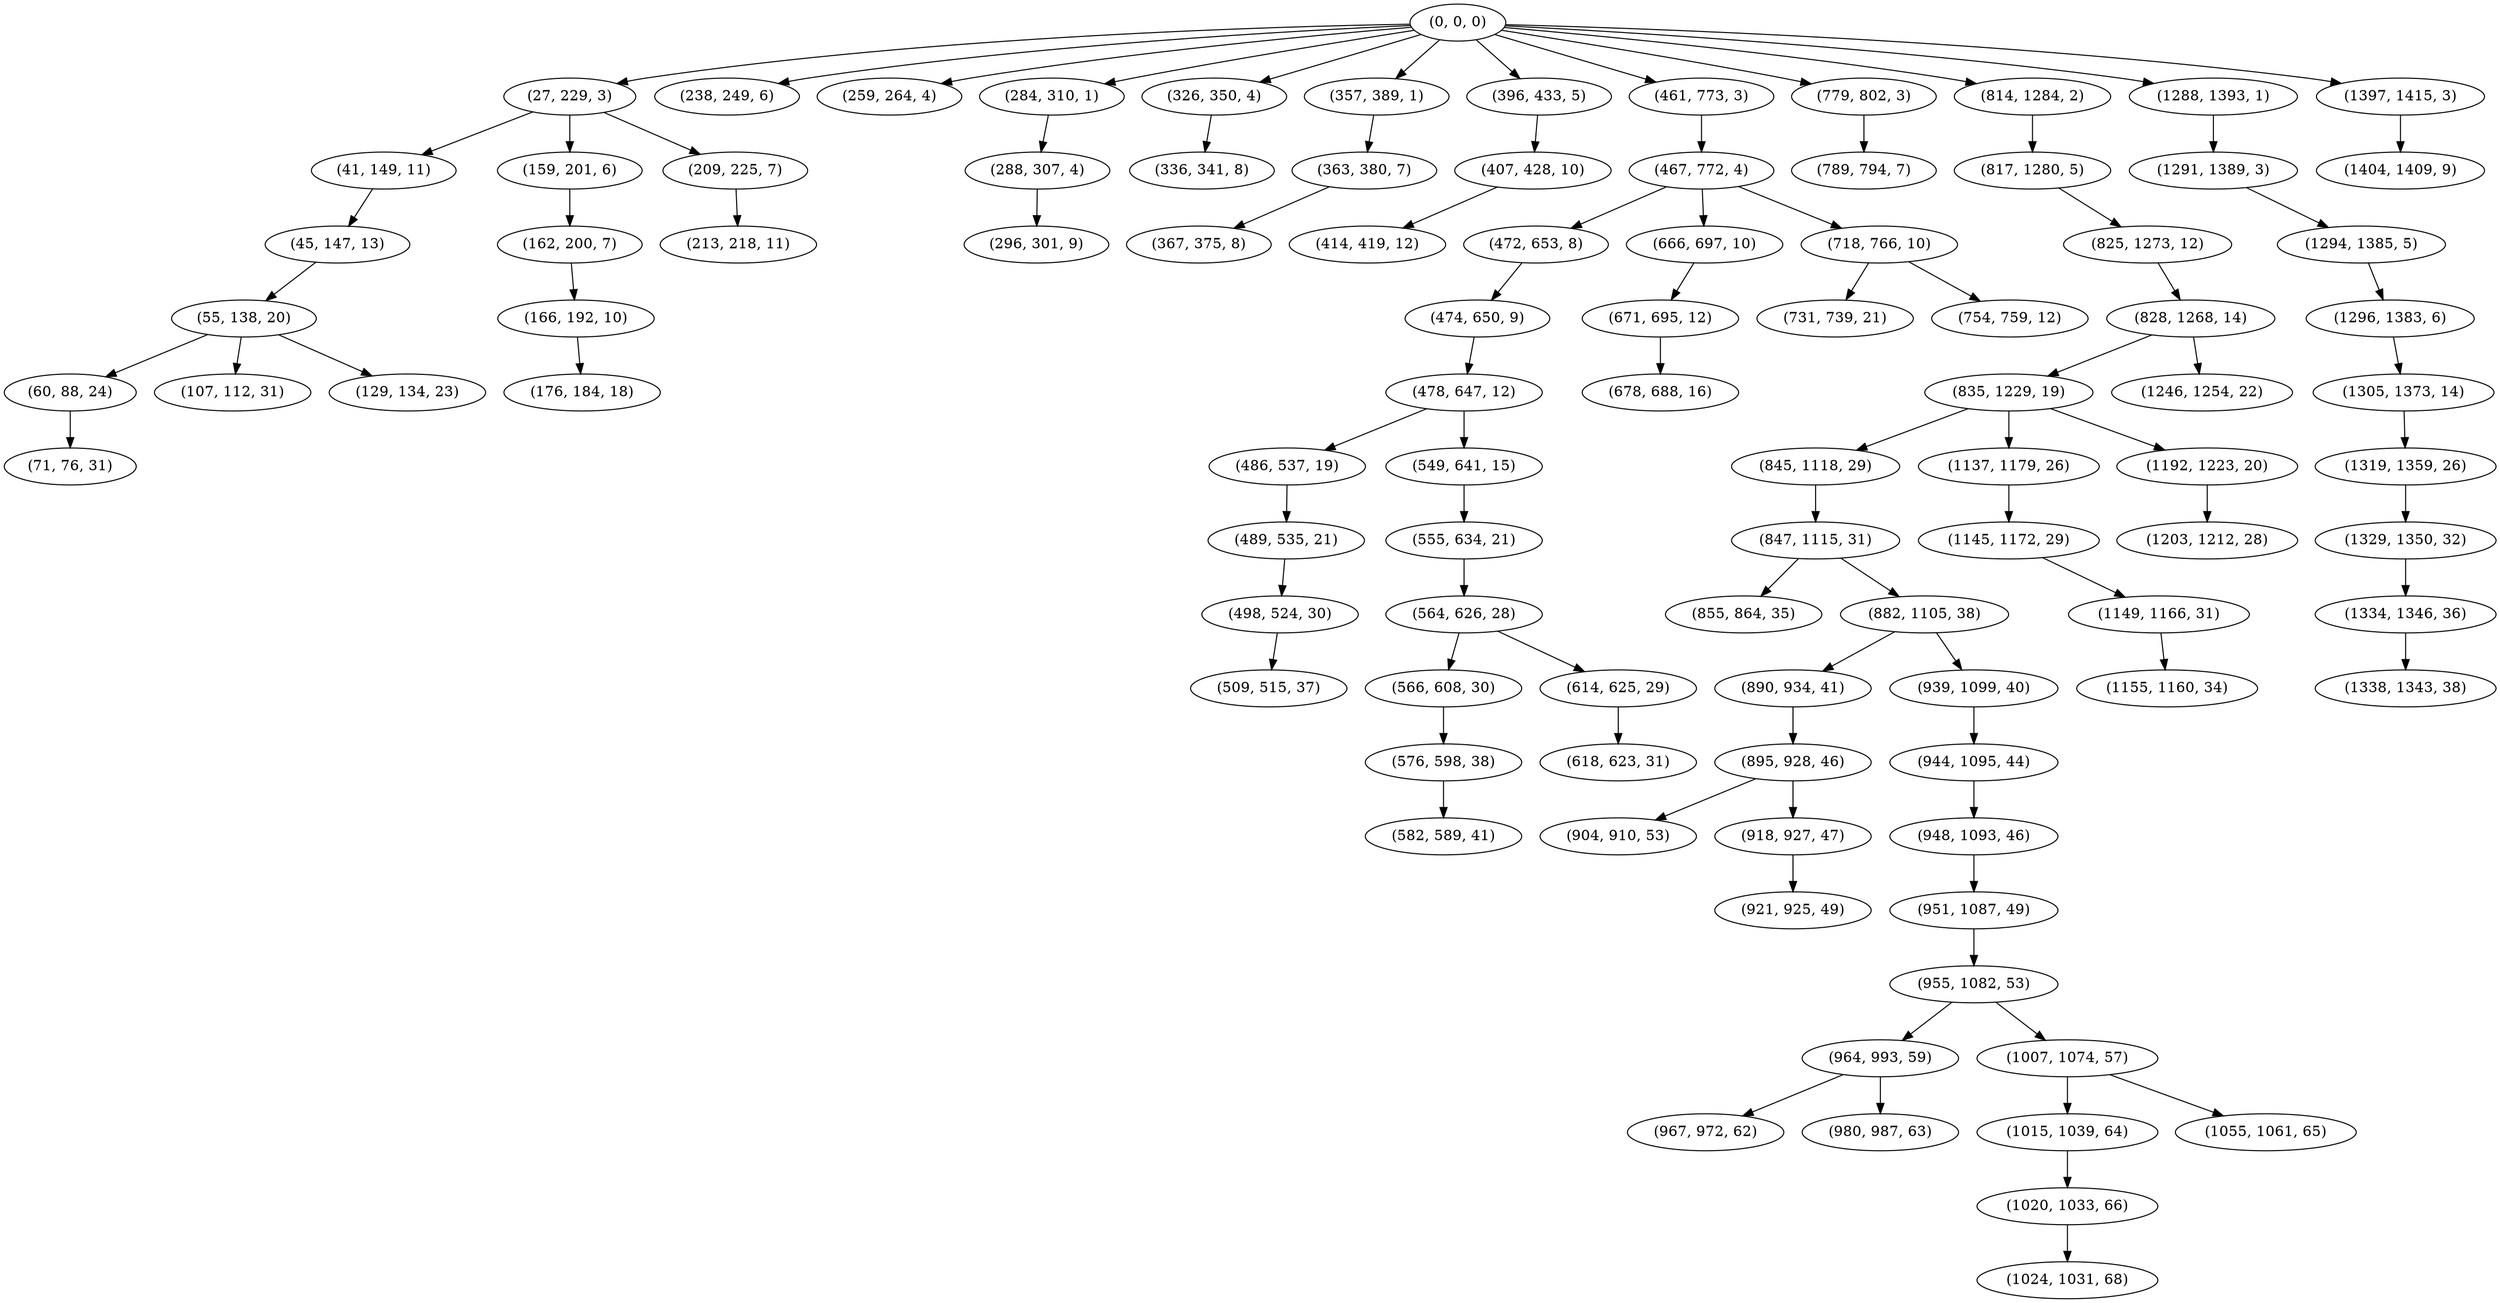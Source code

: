 digraph tree {
    "(0, 0, 0)";
    "(27, 229, 3)";
    "(41, 149, 11)";
    "(45, 147, 13)";
    "(55, 138, 20)";
    "(60, 88, 24)";
    "(71, 76, 31)";
    "(107, 112, 31)";
    "(129, 134, 23)";
    "(159, 201, 6)";
    "(162, 200, 7)";
    "(166, 192, 10)";
    "(176, 184, 18)";
    "(209, 225, 7)";
    "(213, 218, 11)";
    "(238, 249, 6)";
    "(259, 264, 4)";
    "(284, 310, 1)";
    "(288, 307, 4)";
    "(296, 301, 9)";
    "(326, 350, 4)";
    "(336, 341, 8)";
    "(357, 389, 1)";
    "(363, 380, 7)";
    "(367, 375, 8)";
    "(396, 433, 5)";
    "(407, 428, 10)";
    "(414, 419, 12)";
    "(461, 773, 3)";
    "(467, 772, 4)";
    "(472, 653, 8)";
    "(474, 650, 9)";
    "(478, 647, 12)";
    "(486, 537, 19)";
    "(489, 535, 21)";
    "(498, 524, 30)";
    "(509, 515, 37)";
    "(549, 641, 15)";
    "(555, 634, 21)";
    "(564, 626, 28)";
    "(566, 608, 30)";
    "(576, 598, 38)";
    "(582, 589, 41)";
    "(614, 625, 29)";
    "(618, 623, 31)";
    "(666, 697, 10)";
    "(671, 695, 12)";
    "(678, 688, 16)";
    "(718, 766, 10)";
    "(731, 739, 21)";
    "(754, 759, 12)";
    "(779, 802, 3)";
    "(789, 794, 7)";
    "(814, 1284, 2)";
    "(817, 1280, 5)";
    "(825, 1273, 12)";
    "(828, 1268, 14)";
    "(835, 1229, 19)";
    "(845, 1118, 29)";
    "(847, 1115, 31)";
    "(855, 864, 35)";
    "(882, 1105, 38)";
    "(890, 934, 41)";
    "(895, 928, 46)";
    "(904, 910, 53)";
    "(918, 927, 47)";
    "(921, 925, 49)";
    "(939, 1099, 40)";
    "(944, 1095, 44)";
    "(948, 1093, 46)";
    "(951, 1087, 49)";
    "(955, 1082, 53)";
    "(964, 993, 59)";
    "(967, 972, 62)";
    "(980, 987, 63)";
    "(1007, 1074, 57)";
    "(1015, 1039, 64)";
    "(1020, 1033, 66)";
    "(1024, 1031, 68)";
    "(1055, 1061, 65)";
    "(1137, 1179, 26)";
    "(1145, 1172, 29)";
    "(1149, 1166, 31)";
    "(1155, 1160, 34)";
    "(1192, 1223, 20)";
    "(1203, 1212, 28)";
    "(1246, 1254, 22)";
    "(1288, 1393, 1)";
    "(1291, 1389, 3)";
    "(1294, 1385, 5)";
    "(1296, 1383, 6)";
    "(1305, 1373, 14)";
    "(1319, 1359, 26)";
    "(1329, 1350, 32)";
    "(1334, 1346, 36)";
    "(1338, 1343, 38)";
    "(1397, 1415, 3)";
    "(1404, 1409, 9)";
    "(0, 0, 0)" -> "(27, 229, 3)";
    "(0, 0, 0)" -> "(238, 249, 6)";
    "(0, 0, 0)" -> "(259, 264, 4)";
    "(0, 0, 0)" -> "(284, 310, 1)";
    "(0, 0, 0)" -> "(326, 350, 4)";
    "(0, 0, 0)" -> "(357, 389, 1)";
    "(0, 0, 0)" -> "(396, 433, 5)";
    "(0, 0, 0)" -> "(461, 773, 3)";
    "(0, 0, 0)" -> "(779, 802, 3)";
    "(0, 0, 0)" -> "(814, 1284, 2)";
    "(0, 0, 0)" -> "(1288, 1393, 1)";
    "(0, 0, 0)" -> "(1397, 1415, 3)";
    "(27, 229, 3)" -> "(41, 149, 11)";
    "(27, 229, 3)" -> "(159, 201, 6)";
    "(27, 229, 3)" -> "(209, 225, 7)";
    "(41, 149, 11)" -> "(45, 147, 13)";
    "(45, 147, 13)" -> "(55, 138, 20)";
    "(55, 138, 20)" -> "(60, 88, 24)";
    "(55, 138, 20)" -> "(107, 112, 31)";
    "(55, 138, 20)" -> "(129, 134, 23)";
    "(60, 88, 24)" -> "(71, 76, 31)";
    "(159, 201, 6)" -> "(162, 200, 7)";
    "(162, 200, 7)" -> "(166, 192, 10)";
    "(166, 192, 10)" -> "(176, 184, 18)";
    "(209, 225, 7)" -> "(213, 218, 11)";
    "(284, 310, 1)" -> "(288, 307, 4)";
    "(288, 307, 4)" -> "(296, 301, 9)";
    "(326, 350, 4)" -> "(336, 341, 8)";
    "(357, 389, 1)" -> "(363, 380, 7)";
    "(363, 380, 7)" -> "(367, 375, 8)";
    "(396, 433, 5)" -> "(407, 428, 10)";
    "(407, 428, 10)" -> "(414, 419, 12)";
    "(461, 773, 3)" -> "(467, 772, 4)";
    "(467, 772, 4)" -> "(472, 653, 8)";
    "(467, 772, 4)" -> "(666, 697, 10)";
    "(467, 772, 4)" -> "(718, 766, 10)";
    "(472, 653, 8)" -> "(474, 650, 9)";
    "(474, 650, 9)" -> "(478, 647, 12)";
    "(478, 647, 12)" -> "(486, 537, 19)";
    "(478, 647, 12)" -> "(549, 641, 15)";
    "(486, 537, 19)" -> "(489, 535, 21)";
    "(489, 535, 21)" -> "(498, 524, 30)";
    "(498, 524, 30)" -> "(509, 515, 37)";
    "(549, 641, 15)" -> "(555, 634, 21)";
    "(555, 634, 21)" -> "(564, 626, 28)";
    "(564, 626, 28)" -> "(566, 608, 30)";
    "(564, 626, 28)" -> "(614, 625, 29)";
    "(566, 608, 30)" -> "(576, 598, 38)";
    "(576, 598, 38)" -> "(582, 589, 41)";
    "(614, 625, 29)" -> "(618, 623, 31)";
    "(666, 697, 10)" -> "(671, 695, 12)";
    "(671, 695, 12)" -> "(678, 688, 16)";
    "(718, 766, 10)" -> "(731, 739, 21)";
    "(718, 766, 10)" -> "(754, 759, 12)";
    "(779, 802, 3)" -> "(789, 794, 7)";
    "(814, 1284, 2)" -> "(817, 1280, 5)";
    "(817, 1280, 5)" -> "(825, 1273, 12)";
    "(825, 1273, 12)" -> "(828, 1268, 14)";
    "(828, 1268, 14)" -> "(835, 1229, 19)";
    "(828, 1268, 14)" -> "(1246, 1254, 22)";
    "(835, 1229, 19)" -> "(845, 1118, 29)";
    "(835, 1229, 19)" -> "(1137, 1179, 26)";
    "(835, 1229, 19)" -> "(1192, 1223, 20)";
    "(845, 1118, 29)" -> "(847, 1115, 31)";
    "(847, 1115, 31)" -> "(855, 864, 35)";
    "(847, 1115, 31)" -> "(882, 1105, 38)";
    "(882, 1105, 38)" -> "(890, 934, 41)";
    "(882, 1105, 38)" -> "(939, 1099, 40)";
    "(890, 934, 41)" -> "(895, 928, 46)";
    "(895, 928, 46)" -> "(904, 910, 53)";
    "(895, 928, 46)" -> "(918, 927, 47)";
    "(918, 927, 47)" -> "(921, 925, 49)";
    "(939, 1099, 40)" -> "(944, 1095, 44)";
    "(944, 1095, 44)" -> "(948, 1093, 46)";
    "(948, 1093, 46)" -> "(951, 1087, 49)";
    "(951, 1087, 49)" -> "(955, 1082, 53)";
    "(955, 1082, 53)" -> "(964, 993, 59)";
    "(955, 1082, 53)" -> "(1007, 1074, 57)";
    "(964, 993, 59)" -> "(967, 972, 62)";
    "(964, 993, 59)" -> "(980, 987, 63)";
    "(1007, 1074, 57)" -> "(1015, 1039, 64)";
    "(1007, 1074, 57)" -> "(1055, 1061, 65)";
    "(1015, 1039, 64)" -> "(1020, 1033, 66)";
    "(1020, 1033, 66)" -> "(1024, 1031, 68)";
    "(1137, 1179, 26)" -> "(1145, 1172, 29)";
    "(1145, 1172, 29)" -> "(1149, 1166, 31)";
    "(1149, 1166, 31)" -> "(1155, 1160, 34)";
    "(1192, 1223, 20)" -> "(1203, 1212, 28)";
    "(1288, 1393, 1)" -> "(1291, 1389, 3)";
    "(1291, 1389, 3)" -> "(1294, 1385, 5)";
    "(1294, 1385, 5)" -> "(1296, 1383, 6)";
    "(1296, 1383, 6)" -> "(1305, 1373, 14)";
    "(1305, 1373, 14)" -> "(1319, 1359, 26)";
    "(1319, 1359, 26)" -> "(1329, 1350, 32)";
    "(1329, 1350, 32)" -> "(1334, 1346, 36)";
    "(1334, 1346, 36)" -> "(1338, 1343, 38)";
    "(1397, 1415, 3)" -> "(1404, 1409, 9)";
}
